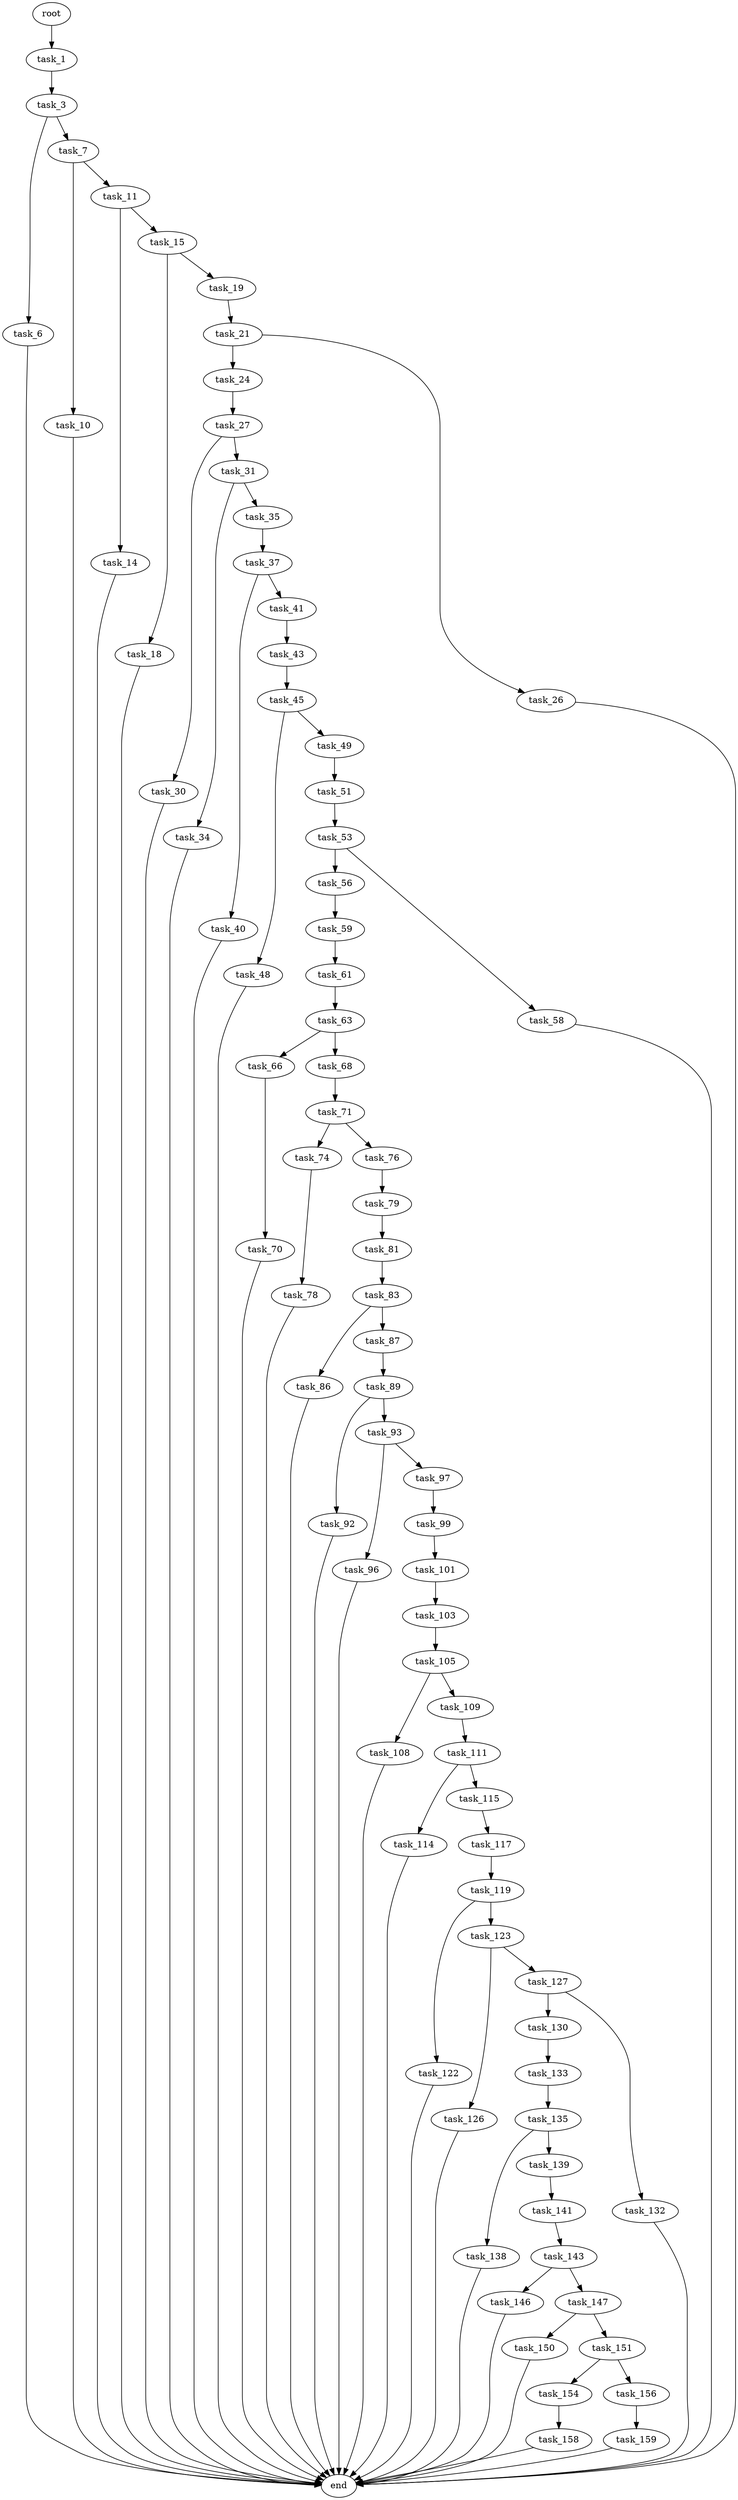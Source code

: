 digraph G {
  root [size="0.000000"];
  task_1 [size="8589934592.000000"];
  task_3 [size="55576044408.000000"];
  task_6 [size="15273837175.000000"];
  task_7 [size="700780719.000000"];
  task_10 [size="28991029248.000000"];
  task_11 [size="549755813888.000000"];
  task_14 [size="1755195719.000000"];
  task_15 [size="134217728000.000000"];
  task_18 [size="47797481306.000000"];
  task_19 [size="134217728000.000000"];
  task_21 [size="32574787138.000000"];
  task_24 [size="231928233984.000000"];
  task_26 [size="1385539763.000000"];
  task_27 [size="1073741824000.000000"];
  task_30 [size="507921440395.000000"];
  task_31 [size="264795113503.000000"];
  task_34 [size="8589934592.000000"];
  task_35 [size="231928233984.000000"];
  task_37 [size="118052269409.000000"];
  task_40 [size="286711223277.000000"];
  task_41 [size="103022952112.000000"];
  task_43 [size="782757789696.000000"];
  task_45 [size="1093876507285.000000"];
  task_48 [size="122144485565.000000"];
  task_49 [size="368293445632.000000"];
  task_51 [size="26571288050.000000"];
  task_53 [size="231928233984.000000"];
  task_56 [size="368293445632.000000"];
  task_58 [size="782757789696.000000"];
  task_59 [size="6007981830.000000"];
  task_61 [size="170311588122.000000"];
  task_63 [size="16554509484.000000"];
  task_66 [size="200852266690.000000"];
  task_68 [size="319535140696.000000"];
  task_70 [size="17606564866.000000"];
  task_71 [size="8589934592.000000"];
  task_74 [size="782757789696.000000"];
  task_76 [size="10941164593.000000"];
  task_78 [size="27694871393.000000"];
  task_79 [size="184497371374.000000"];
  task_81 [size="32398516504.000000"];
  task_83 [size="134217728000.000000"];
  task_86 [size="368293445632.000000"];
  task_87 [size="1910325373.000000"];
  task_89 [size="68719476736.000000"];
  task_92 [size="231928233984.000000"];
  task_93 [size="2091109680.000000"];
  task_96 [size="28991029248.000000"];
  task_97 [size="1484456406.000000"];
  task_99 [size="134217728000.000000"];
  task_101 [size="7896256340.000000"];
  task_103 [size="93327227129.000000"];
  task_105 [size="393763386448.000000"];
  task_108 [size="127729726999.000000"];
  task_109 [size="133027514076.000000"];
  task_111 [size="782757789696.000000"];
  task_114 [size="119838910954.000000"];
  task_115 [size="5574493141.000000"];
  task_117 [size="15823728368.000000"];
  task_119 [size="33730451807.000000"];
  task_122 [size="782757789696.000000"];
  task_123 [size="134217728000.000000"];
  task_126 [size="1073741824000.000000"];
  task_127 [size="549755813888.000000"];
  task_130 [size="549755813888.000000"];
  task_132 [size="3949686561.000000"];
  task_133 [size="134217728000.000000"];
  task_135 [size="537166248372.000000"];
  task_138 [size="34534616941.000000"];
  task_139 [size="1073741824000.000000"];
  task_141 [size="8408450558.000000"];
  task_143 [size="18996211850.000000"];
  task_146 [size="906536953.000000"];
  task_147 [size="534983628.000000"];
  task_150 [size="368293445632.000000"];
  task_151 [size="99611385681.000000"];
  task_154 [size="231928233984.000000"];
  task_156 [size="456513495462.000000"];
  task_158 [size="368293445632.000000"];
  task_159 [size="455823983216.000000"];
  end [size="0.000000"];

  root -> task_1 [size="1.000000"];
  task_1 -> task_3 [size="33554432.000000"];
  task_3 -> task_6 [size="134217728.000000"];
  task_3 -> task_7 [size="134217728.000000"];
  task_6 -> end [size="1.000000"];
  task_7 -> task_10 [size="33554432.000000"];
  task_7 -> task_11 [size="33554432.000000"];
  task_10 -> end [size="1.000000"];
  task_11 -> task_14 [size="536870912.000000"];
  task_11 -> task_15 [size="536870912.000000"];
  task_14 -> end [size="1.000000"];
  task_15 -> task_18 [size="209715200.000000"];
  task_15 -> task_19 [size="209715200.000000"];
  task_18 -> end [size="1.000000"];
  task_19 -> task_21 [size="209715200.000000"];
  task_21 -> task_24 [size="838860800.000000"];
  task_21 -> task_26 [size="838860800.000000"];
  task_24 -> task_27 [size="301989888.000000"];
  task_26 -> end [size="1.000000"];
  task_27 -> task_30 [size="838860800.000000"];
  task_27 -> task_31 [size="838860800.000000"];
  task_30 -> end [size="1.000000"];
  task_31 -> task_34 [size="411041792.000000"];
  task_31 -> task_35 [size="411041792.000000"];
  task_34 -> end [size="1.000000"];
  task_35 -> task_37 [size="301989888.000000"];
  task_37 -> task_40 [size="134217728.000000"];
  task_37 -> task_41 [size="134217728.000000"];
  task_40 -> end [size="1.000000"];
  task_41 -> task_43 [size="209715200.000000"];
  task_43 -> task_45 [size="679477248.000000"];
  task_45 -> task_48 [size="838860800.000000"];
  task_45 -> task_49 [size="838860800.000000"];
  task_48 -> end [size="1.000000"];
  task_49 -> task_51 [size="411041792.000000"];
  task_51 -> task_53 [size="679477248.000000"];
  task_53 -> task_56 [size="301989888.000000"];
  task_53 -> task_58 [size="301989888.000000"];
  task_56 -> task_59 [size="411041792.000000"];
  task_58 -> end [size="1.000000"];
  task_59 -> task_61 [size="209715200.000000"];
  task_61 -> task_63 [size="209715200.000000"];
  task_63 -> task_66 [size="679477248.000000"];
  task_63 -> task_68 [size="679477248.000000"];
  task_66 -> task_70 [size="301989888.000000"];
  task_68 -> task_71 [size="838860800.000000"];
  task_70 -> end [size="1.000000"];
  task_71 -> task_74 [size="33554432.000000"];
  task_71 -> task_76 [size="33554432.000000"];
  task_74 -> task_78 [size="679477248.000000"];
  task_76 -> task_79 [size="209715200.000000"];
  task_78 -> end [size="1.000000"];
  task_79 -> task_81 [size="209715200.000000"];
  task_81 -> task_83 [size="536870912.000000"];
  task_83 -> task_86 [size="209715200.000000"];
  task_83 -> task_87 [size="209715200.000000"];
  task_86 -> end [size="1.000000"];
  task_87 -> task_89 [size="75497472.000000"];
  task_89 -> task_92 [size="134217728.000000"];
  task_89 -> task_93 [size="134217728.000000"];
  task_92 -> end [size="1.000000"];
  task_93 -> task_96 [size="33554432.000000"];
  task_93 -> task_97 [size="33554432.000000"];
  task_96 -> end [size="1.000000"];
  task_97 -> task_99 [size="134217728.000000"];
  task_99 -> task_101 [size="209715200.000000"];
  task_101 -> task_103 [size="134217728.000000"];
  task_103 -> task_105 [size="301989888.000000"];
  task_105 -> task_108 [size="411041792.000000"];
  task_105 -> task_109 [size="411041792.000000"];
  task_108 -> end [size="1.000000"];
  task_109 -> task_111 [size="134217728.000000"];
  task_111 -> task_114 [size="679477248.000000"];
  task_111 -> task_115 [size="679477248.000000"];
  task_114 -> end [size="1.000000"];
  task_115 -> task_117 [size="209715200.000000"];
  task_117 -> task_119 [size="411041792.000000"];
  task_119 -> task_122 [size="536870912.000000"];
  task_119 -> task_123 [size="536870912.000000"];
  task_122 -> end [size="1.000000"];
  task_123 -> task_126 [size="209715200.000000"];
  task_123 -> task_127 [size="209715200.000000"];
  task_126 -> end [size="1.000000"];
  task_127 -> task_130 [size="536870912.000000"];
  task_127 -> task_132 [size="536870912.000000"];
  task_130 -> task_133 [size="536870912.000000"];
  task_132 -> end [size="1.000000"];
  task_133 -> task_135 [size="209715200.000000"];
  task_135 -> task_138 [size="536870912.000000"];
  task_135 -> task_139 [size="536870912.000000"];
  task_138 -> end [size="1.000000"];
  task_139 -> task_141 [size="838860800.000000"];
  task_141 -> task_143 [size="209715200.000000"];
  task_143 -> task_146 [size="75497472.000000"];
  task_143 -> task_147 [size="75497472.000000"];
  task_146 -> end [size="1.000000"];
  task_147 -> task_150 [size="33554432.000000"];
  task_147 -> task_151 [size="33554432.000000"];
  task_150 -> end [size="1.000000"];
  task_151 -> task_154 [size="134217728.000000"];
  task_151 -> task_156 [size="134217728.000000"];
  task_154 -> task_158 [size="301989888.000000"];
  task_156 -> task_159 [size="411041792.000000"];
  task_158 -> end [size="1.000000"];
  task_159 -> end [size="1.000000"];
}

